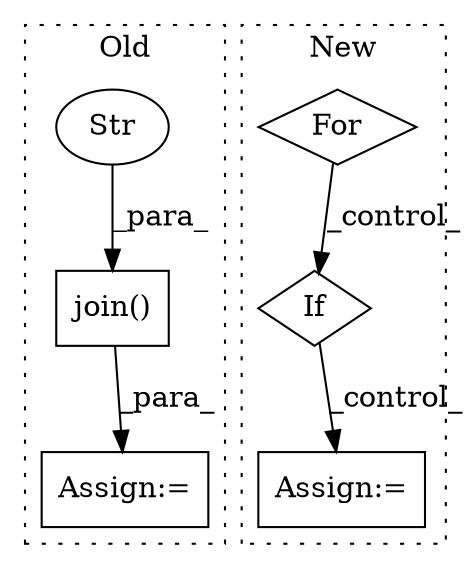 digraph G {
subgraph cluster0 {
1 [label="join()" a="75" s="3247,3294" l="13,1" shape="box"];
4 [label="Assign:=" a="68" s="3239" l="3" shape="box"];
6 [label="Str" a="66" s="3281" l="13" shape="ellipse"];
label = "Old";
style="dotted";
}
subgraph cluster1 {
2 [label="For" a="107" s="3992,4022" l="4,10" shape="diamond"];
3 [label="Assign:=" a="68" s="4094" l="3" shape="box"];
5 [label="If" a="96" s="4032" l="3" shape="diamond"];
label = "New";
style="dotted";
}
1 -> 4 [label="_para_"];
2 -> 5 [label="_control_"];
5 -> 3 [label="_control_"];
6 -> 1 [label="_para_"];
}